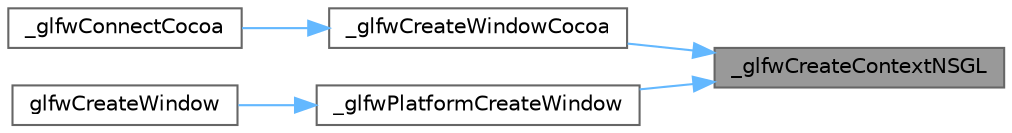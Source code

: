 digraph "_glfwCreateContextNSGL"
{
 // LATEX_PDF_SIZE
  bgcolor="transparent";
  edge [fontname=Helvetica,fontsize=10,labelfontname=Helvetica,labelfontsize=10];
  node [fontname=Helvetica,fontsize=10,shape=box,height=0.2,width=0.4];
  rankdir="RL";
  Node1 [id="Node000001",label="_glfwCreateContextNSGL",height=0.2,width=0.4,color="gray40", fillcolor="grey60", style="filled", fontcolor="black",tooltip=" "];
  Node1 -> Node2 [id="edge9_Node000001_Node000002",dir="back",color="steelblue1",style="solid",tooltip=" "];
  Node2 [id="Node000002",label="_glfwCreateWindowCocoa",height=0.2,width=0.4,color="grey40", fillcolor="white", style="filled",URL="$lib_2external_2glfw_2src_2cocoa__window_8m.html#af71c40d88401e7350c476100f5fa8a18",tooltip=" "];
  Node2 -> Node3 [id="edge10_Node000002_Node000003",dir="back",color="steelblue1",style="solid",tooltip=" "];
  Node3 [id="Node000003",label="_glfwConnectCocoa",height=0.2,width=0.4,color="grey40", fillcolor="white", style="filled",URL="$_classes_2lib_2external_2glfw_2src_2cocoa__init_8m.html#ae2c18e6b1b4087349db05fc416f94d77",tooltip=" "];
  Node1 -> Node4 [id="edge11_Node000001_Node000004",dir="back",color="steelblue1",style="solid",tooltip=" "];
  Node4 [id="Node000004",label="_glfwPlatformCreateWindow",height=0.2,width=0.4,color="grey40", fillcolor="white", style="filled",URL="$_classes_2lib_2raylib_2src_2external_2glfw_2src_2cocoa__window_8m.html#ad7f9fd053009c1add7335c8ef4f94d4f",tooltip=" "];
  Node4 -> Node5 [id="edge12_Node000004_Node000005",dir="back",color="steelblue1",style="solid",tooltip=" "];
  Node5 [id="Node000005",label="glfwCreateWindow",height=0.2,width=0.4,color="grey40", fillcolor="white", style="filled",URL="$group__window.html#gaaccd00fafe81e2db94e8cdf55721e055",tooltip="Creates a window and its associated context."];
}
